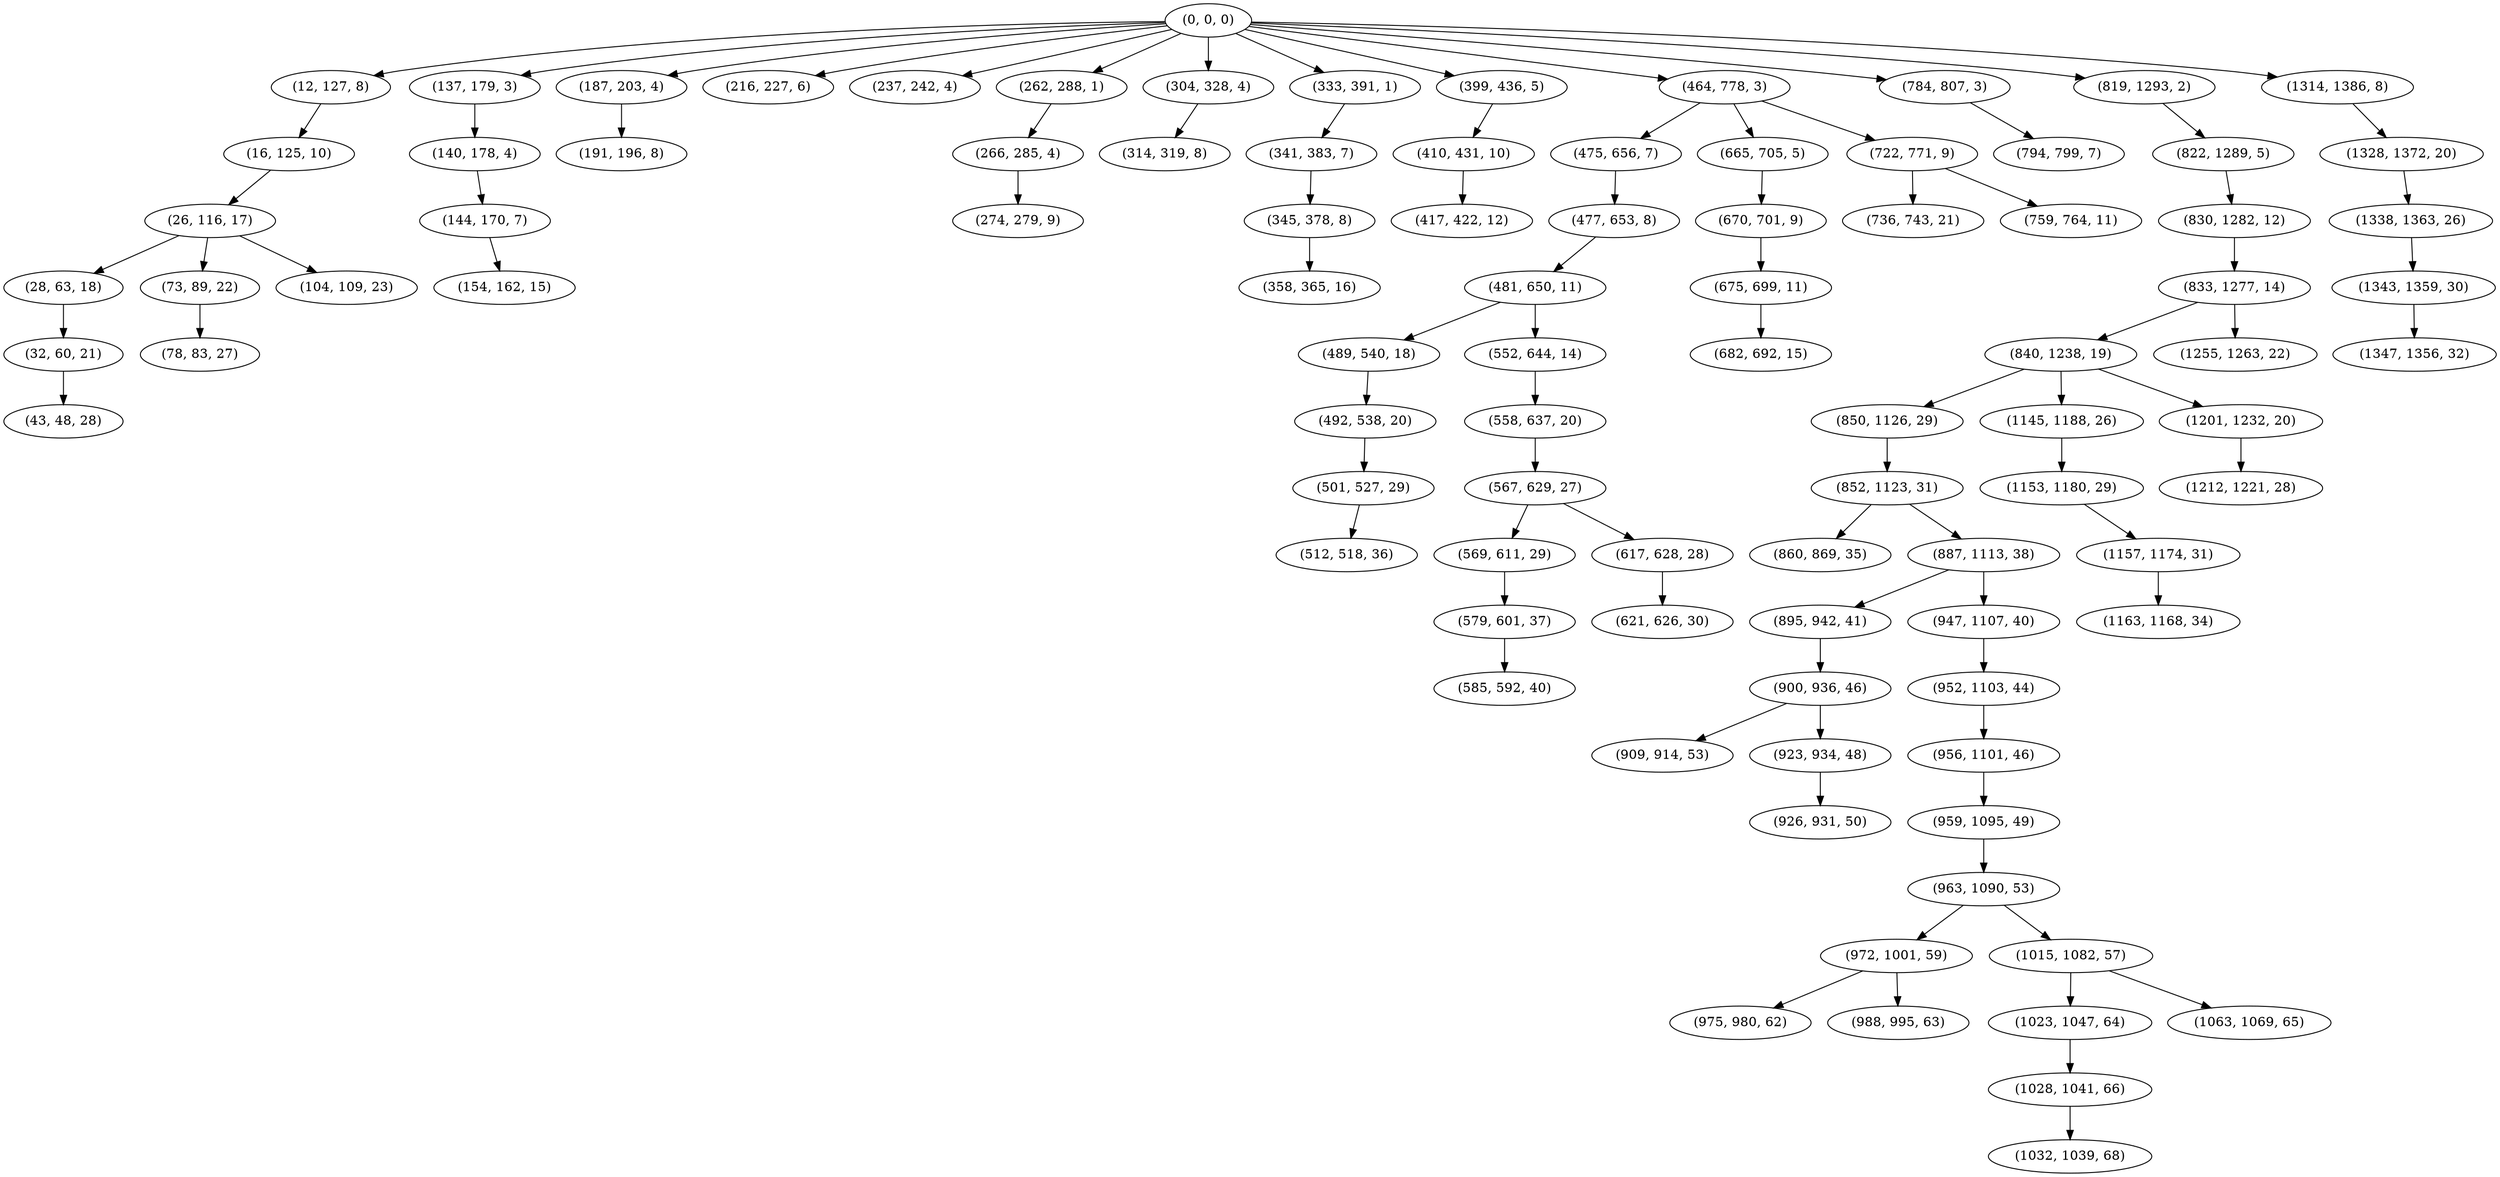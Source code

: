 digraph tree {
    "(0, 0, 0)";
    "(12, 127, 8)";
    "(16, 125, 10)";
    "(26, 116, 17)";
    "(28, 63, 18)";
    "(32, 60, 21)";
    "(43, 48, 28)";
    "(73, 89, 22)";
    "(78, 83, 27)";
    "(104, 109, 23)";
    "(137, 179, 3)";
    "(140, 178, 4)";
    "(144, 170, 7)";
    "(154, 162, 15)";
    "(187, 203, 4)";
    "(191, 196, 8)";
    "(216, 227, 6)";
    "(237, 242, 4)";
    "(262, 288, 1)";
    "(266, 285, 4)";
    "(274, 279, 9)";
    "(304, 328, 4)";
    "(314, 319, 8)";
    "(333, 391, 1)";
    "(341, 383, 7)";
    "(345, 378, 8)";
    "(358, 365, 16)";
    "(399, 436, 5)";
    "(410, 431, 10)";
    "(417, 422, 12)";
    "(464, 778, 3)";
    "(475, 656, 7)";
    "(477, 653, 8)";
    "(481, 650, 11)";
    "(489, 540, 18)";
    "(492, 538, 20)";
    "(501, 527, 29)";
    "(512, 518, 36)";
    "(552, 644, 14)";
    "(558, 637, 20)";
    "(567, 629, 27)";
    "(569, 611, 29)";
    "(579, 601, 37)";
    "(585, 592, 40)";
    "(617, 628, 28)";
    "(621, 626, 30)";
    "(665, 705, 5)";
    "(670, 701, 9)";
    "(675, 699, 11)";
    "(682, 692, 15)";
    "(722, 771, 9)";
    "(736, 743, 21)";
    "(759, 764, 11)";
    "(784, 807, 3)";
    "(794, 799, 7)";
    "(819, 1293, 2)";
    "(822, 1289, 5)";
    "(830, 1282, 12)";
    "(833, 1277, 14)";
    "(840, 1238, 19)";
    "(850, 1126, 29)";
    "(852, 1123, 31)";
    "(860, 869, 35)";
    "(887, 1113, 38)";
    "(895, 942, 41)";
    "(900, 936, 46)";
    "(909, 914, 53)";
    "(923, 934, 48)";
    "(926, 931, 50)";
    "(947, 1107, 40)";
    "(952, 1103, 44)";
    "(956, 1101, 46)";
    "(959, 1095, 49)";
    "(963, 1090, 53)";
    "(972, 1001, 59)";
    "(975, 980, 62)";
    "(988, 995, 63)";
    "(1015, 1082, 57)";
    "(1023, 1047, 64)";
    "(1028, 1041, 66)";
    "(1032, 1039, 68)";
    "(1063, 1069, 65)";
    "(1145, 1188, 26)";
    "(1153, 1180, 29)";
    "(1157, 1174, 31)";
    "(1163, 1168, 34)";
    "(1201, 1232, 20)";
    "(1212, 1221, 28)";
    "(1255, 1263, 22)";
    "(1314, 1386, 8)";
    "(1328, 1372, 20)";
    "(1338, 1363, 26)";
    "(1343, 1359, 30)";
    "(1347, 1356, 32)";
    "(0, 0, 0)" -> "(12, 127, 8)";
    "(0, 0, 0)" -> "(137, 179, 3)";
    "(0, 0, 0)" -> "(187, 203, 4)";
    "(0, 0, 0)" -> "(216, 227, 6)";
    "(0, 0, 0)" -> "(237, 242, 4)";
    "(0, 0, 0)" -> "(262, 288, 1)";
    "(0, 0, 0)" -> "(304, 328, 4)";
    "(0, 0, 0)" -> "(333, 391, 1)";
    "(0, 0, 0)" -> "(399, 436, 5)";
    "(0, 0, 0)" -> "(464, 778, 3)";
    "(0, 0, 0)" -> "(784, 807, 3)";
    "(0, 0, 0)" -> "(819, 1293, 2)";
    "(0, 0, 0)" -> "(1314, 1386, 8)";
    "(12, 127, 8)" -> "(16, 125, 10)";
    "(16, 125, 10)" -> "(26, 116, 17)";
    "(26, 116, 17)" -> "(28, 63, 18)";
    "(26, 116, 17)" -> "(73, 89, 22)";
    "(26, 116, 17)" -> "(104, 109, 23)";
    "(28, 63, 18)" -> "(32, 60, 21)";
    "(32, 60, 21)" -> "(43, 48, 28)";
    "(73, 89, 22)" -> "(78, 83, 27)";
    "(137, 179, 3)" -> "(140, 178, 4)";
    "(140, 178, 4)" -> "(144, 170, 7)";
    "(144, 170, 7)" -> "(154, 162, 15)";
    "(187, 203, 4)" -> "(191, 196, 8)";
    "(262, 288, 1)" -> "(266, 285, 4)";
    "(266, 285, 4)" -> "(274, 279, 9)";
    "(304, 328, 4)" -> "(314, 319, 8)";
    "(333, 391, 1)" -> "(341, 383, 7)";
    "(341, 383, 7)" -> "(345, 378, 8)";
    "(345, 378, 8)" -> "(358, 365, 16)";
    "(399, 436, 5)" -> "(410, 431, 10)";
    "(410, 431, 10)" -> "(417, 422, 12)";
    "(464, 778, 3)" -> "(475, 656, 7)";
    "(464, 778, 3)" -> "(665, 705, 5)";
    "(464, 778, 3)" -> "(722, 771, 9)";
    "(475, 656, 7)" -> "(477, 653, 8)";
    "(477, 653, 8)" -> "(481, 650, 11)";
    "(481, 650, 11)" -> "(489, 540, 18)";
    "(481, 650, 11)" -> "(552, 644, 14)";
    "(489, 540, 18)" -> "(492, 538, 20)";
    "(492, 538, 20)" -> "(501, 527, 29)";
    "(501, 527, 29)" -> "(512, 518, 36)";
    "(552, 644, 14)" -> "(558, 637, 20)";
    "(558, 637, 20)" -> "(567, 629, 27)";
    "(567, 629, 27)" -> "(569, 611, 29)";
    "(567, 629, 27)" -> "(617, 628, 28)";
    "(569, 611, 29)" -> "(579, 601, 37)";
    "(579, 601, 37)" -> "(585, 592, 40)";
    "(617, 628, 28)" -> "(621, 626, 30)";
    "(665, 705, 5)" -> "(670, 701, 9)";
    "(670, 701, 9)" -> "(675, 699, 11)";
    "(675, 699, 11)" -> "(682, 692, 15)";
    "(722, 771, 9)" -> "(736, 743, 21)";
    "(722, 771, 9)" -> "(759, 764, 11)";
    "(784, 807, 3)" -> "(794, 799, 7)";
    "(819, 1293, 2)" -> "(822, 1289, 5)";
    "(822, 1289, 5)" -> "(830, 1282, 12)";
    "(830, 1282, 12)" -> "(833, 1277, 14)";
    "(833, 1277, 14)" -> "(840, 1238, 19)";
    "(833, 1277, 14)" -> "(1255, 1263, 22)";
    "(840, 1238, 19)" -> "(850, 1126, 29)";
    "(840, 1238, 19)" -> "(1145, 1188, 26)";
    "(840, 1238, 19)" -> "(1201, 1232, 20)";
    "(850, 1126, 29)" -> "(852, 1123, 31)";
    "(852, 1123, 31)" -> "(860, 869, 35)";
    "(852, 1123, 31)" -> "(887, 1113, 38)";
    "(887, 1113, 38)" -> "(895, 942, 41)";
    "(887, 1113, 38)" -> "(947, 1107, 40)";
    "(895, 942, 41)" -> "(900, 936, 46)";
    "(900, 936, 46)" -> "(909, 914, 53)";
    "(900, 936, 46)" -> "(923, 934, 48)";
    "(923, 934, 48)" -> "(926, 931, 50)";
    "(947, 1107, 40)" -> "(952, 1103, 44)";
    "(952, 1103, 44)" -> "(956, 1101, 46)";
    "(956, 1101, 46)" -> "(959, 1095, 49)";
    "(959, 1095, 49)" -> "(963, 1090, 53)";
    "(963, 1090, 53)" -> "(972, 1001, 59)";
    "(963, 1090, 53)" -> "(1015, 1082, 57)";
    "(972, 1001, 59)" -> "(975, 980, 62)";
    "(972, 1001, 59)" -> "(988, 995, 63)";
    "(1015, 1082, 57)" -> "(1023, 1047, 64)";
    "(1015, 1082, 57)" -> "(1063, 1069, 65)";
    "(1023, 1047, 64)" -> "(1028, 1041, 66)";
    "(1028, 1041, 66)" -> "(1032, 1039, 68)";
    "(1145, 1188, 26)" -> "(1153, 1180, 29)";
    "(1153, 1180, 29)" -> "(1157, 1174, 31)";
    "(1157, 1174, 31)" -> "(1163, 1168, 34)";
    "(1201, 1232, 20)" -> "(1212, 1221, 28)";
    "(1314, 1386, 8)" -> "(1328, 1372, 20)";
    "(1328, 1372, 20)" -> "(1338, 1363, 26)";
    "(1338, 1363, 26)" -> "(1343, 1359, 30)";
    "(1343, 1359, 30)" -> "(1347, 1356, 32)";
}
